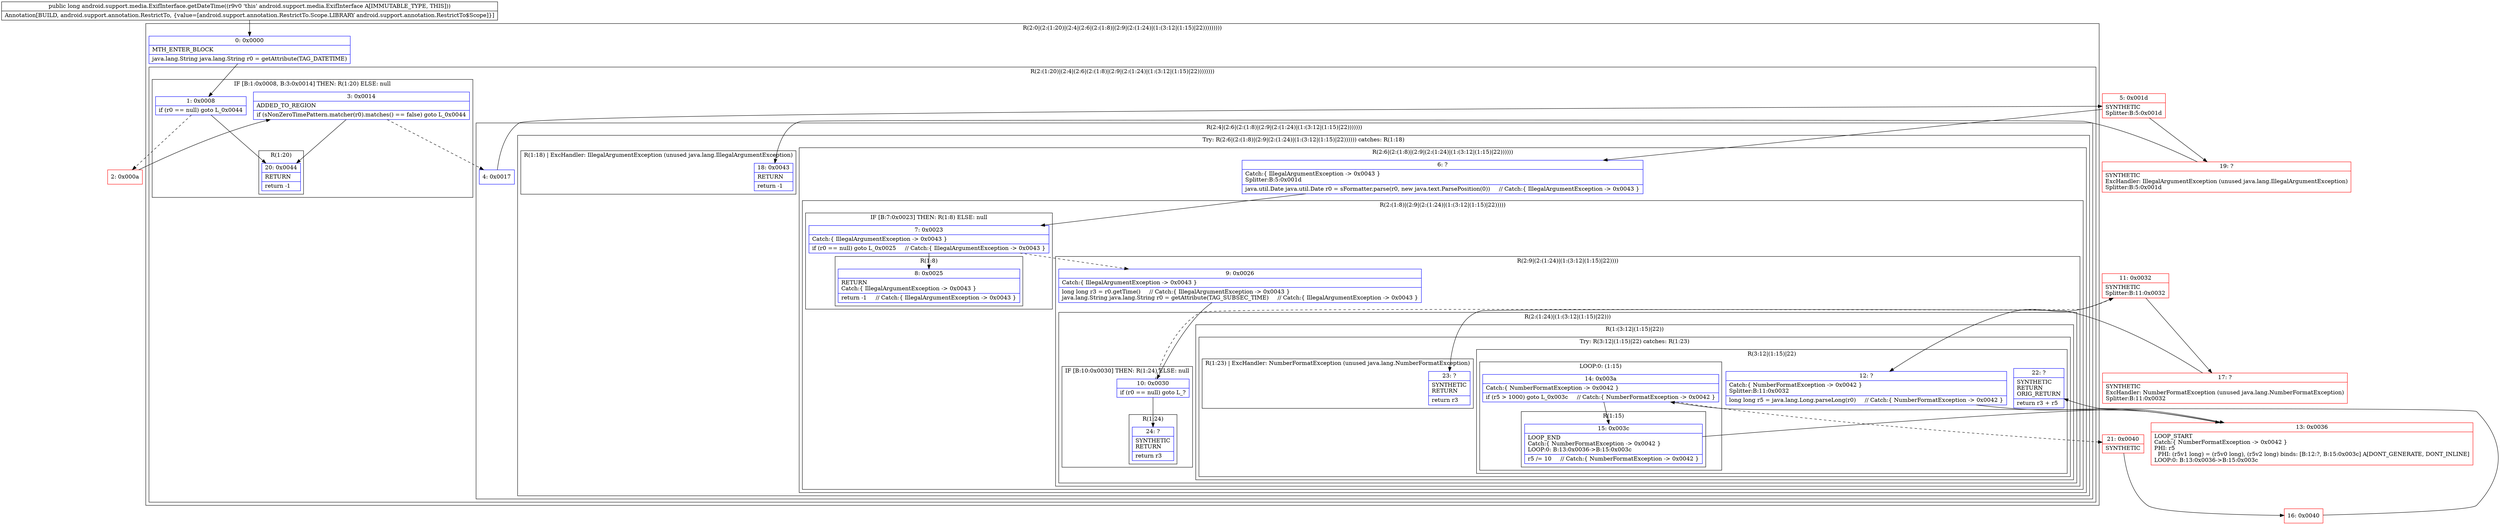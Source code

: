 digraph "CFG forandroid.support.media.ExifInterface.getDateTime()J" {
subgraph cluster_Region_1598103197 {
label = "R(2:0|(2:(1:20)|(2:4|(2:6|(2:(1:8)|(2:9|(2:(1:24)|(1:(3:12|(1:15)|22)))))))))";
node [shape=record,color=blue];
Node_0 [shape=record,label="{0\:\ 0x0000|MTH_ENTER_BLOCK\l|java.lang.String java.lang.String r0 = getAttribute(TAG_DATETIME)\l}"];
subgraph cluster_Region_24852979 {
label = "R(2:(1:20)|(2:4|(2:6|(2:(1:8)|(2:9|(2:(1:24)|(1:(3:12|(1:15)|22))))))))";
node [shape=record,color=blue];
subgraph cluster_IfRegion_938957393 {
label = "IF [B:1:0x0008, B:3:0x0014] THEN: R(1:20) ELSE: null";
node [shape=record,color=blue];
Node_1 [shape=record,label="{1\:\ 0x0008|if (r0 == null) goto L_0x0044\l}"];
Node_3 [shape=record,label="{3\:\ 0x0014|ADDED_TO_REGION\l|if (sNonZeroTimePattern.matcher(r0).matches() == false) goto L_0x0044\l}"];
subgraph cluster_Region_1414655076 {
label = "R(1:20)";
node [shape=record,color=blue];
Node_20 [shape=record,label="{20\:\ 0x0044|RETURN\l|return \-1\l}"];
}
}
subgraph cluster_Region_1717485549 {
label = "R(2:4|(2:6|(2:(1:8)|(2:9|(2:(1:24)|(1:(3:12|(1:15)|22)))))))";
node [shape=record,color=blue];
Node_4 [shape=record,label="{4\:\ 0x0017}"];
subgraph cluster_TryCatchRegion_1316623791 {
label = "Try: R(2:6|(2:(1:8)|(2:9|(2:(1:24)|(1:(3:12|(1:15)|22)))))) catches: R(1:18)";
node [shape=record,color=blue];
subgraph cluster_Region_1592193466 {
label = "R(2:6|(2:(1:8)|(2:9|(2:(1:24)|(1:(3:12|(1:15)|22))))))";
node [shape=record,color=blue];
Node_6 [shape=record,label="{6\:\ ?|Catch:\{ IllegalArgumentException \-\> 0x0043 \}\lSplitter:B:5:0x001d\l|java.util.Date java.util.Date r0 = sFormatter.parse(r0, new java.text.ParsePosition(0))     \/\/ Catch:\{ IllegalArgumentException \-\> 0x0043 \}\l}"];
subgraph cluster_Region_370546994 {
label = "R(2:(1:8)|(2:9|(2:(1:24)|(1:(3:12|(1:15)|22)))))";
node [shape=record,color=blue];
subgraph cluster_IfRegion_841883089 {
label = "IF [B:7:0x0023] THEN: R(1:8) ELSE: null";
node [shape=record,color=blue];
Node_7 [shape=record,label="{7\:\ 0x0023|Catch:\{ IllegalArgumentException \-\> 0x0043 \}\l|if (r0 == null) goto L_0x0025     \/\/ Catch:\{ IllegalArgumentException \-\> 0x0043 \}\l}"];
subgraph cluster_Region_1308616024 {
label = "R(1:8)";
node [shape=record,color=blue];
Node_8 [shape=record,label="{8\:\ 0x0025|RETURN\lCatch:\{ IllegalArgumentException \-\> 0x0043 \}\l|return \-1     \/\/ Catch:\{ IllegalArgumentException \-\> 0x0043 \}\l}"];
}
}
subgraph cluster_Region_1707886847 {
label = "R(2:9|(2:(1:24)|(1:(3:12|(1:15)|22))))";
node [shape=record,color=blue];
Node_9 [shape=record,label="{9\:\ 0x0026|Catch:\{ IllegalArgumentException \-\> 0x0043 \}\l|long long r3 = r0.getTime()     \/\/ Catch:\{ IllegalArgumentException \-\> 0x0043 \}\ljava.lang.String java.lang.String r0 = getAttribute(TAG_SUBSEC_TIME)     \/\/ Catch:\{ IllegalArgumentException \-\> 0x0043 \}\l}"];
subgraph cluster_Region_1590528733 {
label = "R(2:(1:24)|(1:(3:12|(1:15)|22)))";
node [shape=record,color=blue];
subgraph cluster_IfRegion_1147703833 {
label = "IF [B:10:0x0030] THEN: R(1:24) ELSE: null";
node [shape=record,color=blue];
Node_10 [shape=record,label="{10\:\ 0x0030|if (r0 == null) goto L_?\l}"];
subgraph cluster_Region_1751425989 {
label = "R(1:24)";
node [shape=record,color=blue];
Node_24 [shape=record,label="{24\:\ ?|SYNTHETIC\lRETURN\l|return r3\l}"];
}
}
subgraph cluster_Region_1074019270 {
label = "R(1:(3:12|(1:15)|22))";
node [shape=record,color=blue];
subgraph cluster_TryCatchRegion_1719494013 {
label = "Try: R(3:12|(1:15)|22) catches: R(1:23)";
node [shape=record,color=blue];
subgraph cluster_Region_23520338 {
label = "R(3:12|(1:15)|22)";
node [shape=record,color=blue];
Node_12 [shape=record,label="{12\:\ ?|Catch:\{ NumberFormatException \-\> 0x0042 \}\lSplitter:B:11:0x0032\l|long long r5 = java.lang.Long.parseLong(r0)     \/\/ Catch:\{ NumberFormatException \-\> 0x0042 \}\l}"];
subgraph cluster_LoopRegion_1059936983 {
label = "LOOP:0: (1:15)";
node [shape=record,color=blue];
Node_14 [shape=record,label="{14\:\ 0x003a|Catch:\{ NumberFormatException \-\> 0x0042 \}\l|if (r5 \> 1000) goto L_0x003c     \/\/ Catch:\{ NumberFormatException \-\> 0x0042 \}\l}"];
subgraph cluster_Region_157248474 {
label = "R(1:15)";
node [shape=record,color=blue];
Node_15 [shape=record,label="{15\:\ 0x003c|LOOP_END\lCatch:\{ NumberFormatException \-\> 0x0042 \}\lLOOP:0: B:13:0x0036\-\>B:15:0x003c\l|r5 \/= 10     \/\/ Catch:\{ NumberFormatException \-\> 0x0042 \}\l}"];
}
}
Node_22 [shape=record,label="{22\:\ ?|SYNTHETIC\lRETURN\lORIG_RETURN\l|return r3 + r5\l}"];
}
subgraph cluster_Region_1130672442 {
label = "R(1:23) | ExcHandler: NumberFormatException (unused java.lang.NumberFormatException)\l";
node [shape=record,color=blue];
Node_23 [shape=record,label="{23\:\ ?|SYNTHETIC\lRETURN\l|return r3\l}"];
}
}
}
}
}
}
}
subgraph cluster_Region_1419413967 {
label = "R(1:18) | ExcHandler: IllegalArgumentException (unused java.lang.IllegalArgumentException)\l";
node [shape=record,color=blue];
Node_18 [shape=record,label="{18\:\ 0x0043|RETURN\l|return \-1\l}"];
}
}
}
}
}
subgraph cluster_Region_1419413967 {
label = "R(1:18) | ExcHandler: IllegalArgumentException (unused java.lang.IllegalArgumentException)\l";
node [shape=record,color=blue];
Node_18 [shape=record,label="{18\:\ 0x0043|RETURN\l|return \-1\l}"];
}
subgraph cluster_Region_1130672442 {
label = "R(1:23) | ExcHandler: NumberFormatException (unused java.lang.NumberFormatException)\l";
node [shape=record,color=blue];
Node_23 [shape=record,label="{23\:\ ?|SYNTHETIC\lRETURN\l|return r3\l}"];
}
Node_2 [shape=record,color=red,label="{2\:\ 0x000a}"];
Node_5 [shape=record,color=red,label="{5\:\ 0x001d|SYNTHETIC\lSplitter:B:5:0x001d\l}"];
Node_11 [shape=record,color=red,label="{11\:\ 0x0032|SYNTHETIC\lSplitter:B:11:0x0032\l}"];
Node_13 [shape=record,color=red,label="{13\:\ 0x0036|LOOP_START\lCatch:\{ NumberFormatException \-\> 0x0042 \}\lPHI: r5 \l  PHI: (r5v1 long) = (r5v0 long), (r5v2 long) binds: [B:12:?, B:15:0x003c] A[DONT_GENERATE, DONT_INLINE]\lLOOP:0: B:13:0x0036\-\>B:15:0x003c\l}"];
Node_16 [shape=record,color=red,label="{16\:\ 0x0040}"];
Node_17 [shape=record,color=red,label="{17\:\ ?|SYNTHETIC\lExcHandler: NumberFormatException (unused java.lang.NumberFormatException)\lSplitter:B:11:0x0032\l}"];
Node_19 [shape=record,color=red,label="{19\:\ ?|SYNTHETIC\lExcHandler: IllegalArgumentException (unused java.lang.IllegalArgumentException)\lSplitter:B:5:0x001d\l}"];
Node_21 [shape=record,color=red,label="{21\:\ 0x0040|SYNTHETIC\l}"];
MethodNode[shape=record,label="{public long android.support.media.ExifInterface.getDateTime((r9v0 'this' android.support.media.ExifInterface A[IMMUTABLE_TYPE, THIS]))  | Annotation[BUILD, android.support.annotation.RestrictTo, \{value=[android.support.annotation.RestrictTo.Scope.LIBRARY android.support.annotation.RestrictTo$Scope]\}]\l}"];
MethodNode -> Node_0;
Node_0 -> Node_1;
Node_1 -> Node_2[style=dashed];
Node_1 -> Node_20;
Node_3 -> Node_4[style=dashed];
Node_3 -> Node_20;
Node_4 -> Node_5;
Node_6 -> Node_7;
Node_7 -> Node_8;
Node_7 -> Node_9[style=dashed];
Node_9 -> Node_10;
Node_10 -> Node_11[style=dashed];
Node_10 -> Node_24;
Node_12 -> Node_13;
Node_14 -> Node_15;
Node_14 -> Node_21[style=dashed];
Node_15 -> Node_13;
Node_2 -> Node_3;
Node_5 -> Node_6;
Node_5 -> Node_19;
Node_11 -> Node_12;
Node_11 -> Node_17;
Node_13 -> Node_14;
Node_16 -> Node_22;
Node_17 -> Node_23;
Node_19 -> Node_18;
Node_21 -> Node_16;
}

